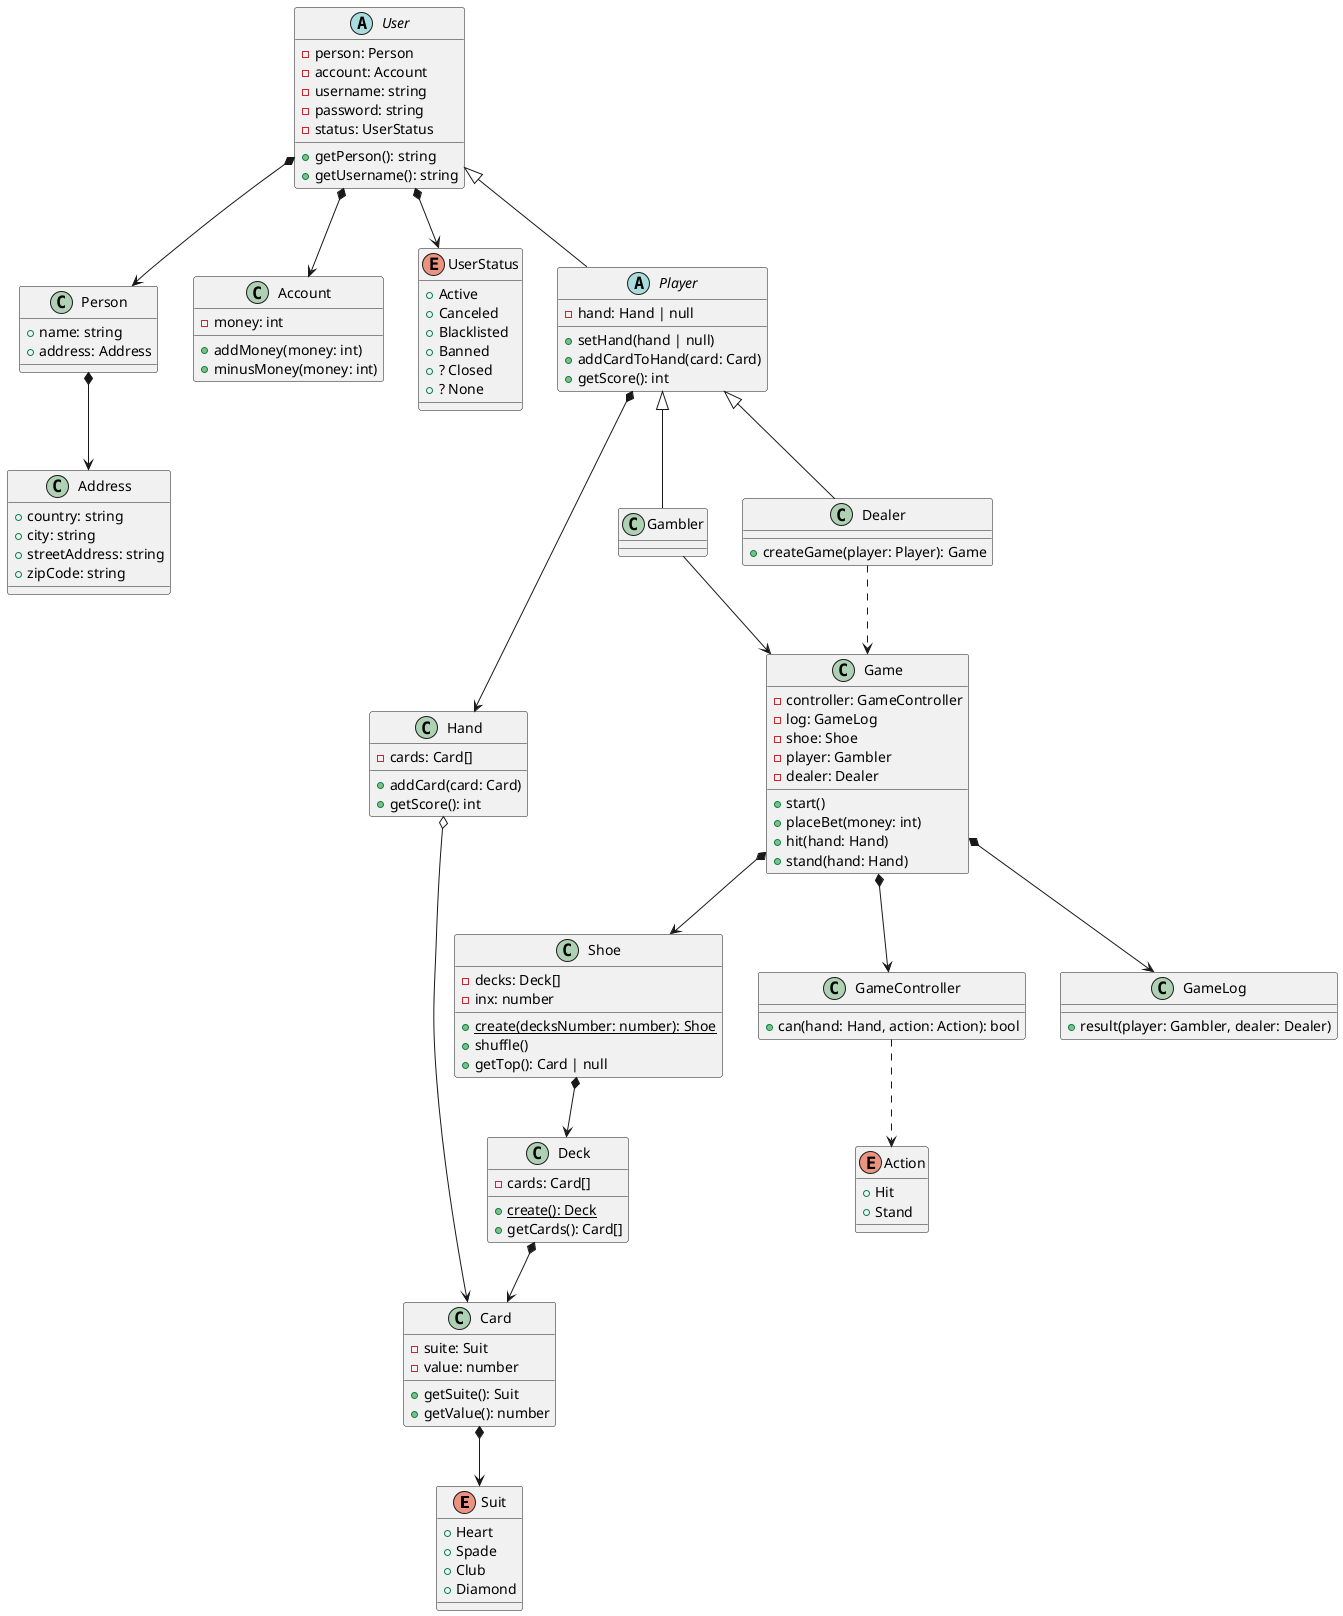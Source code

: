 @startuml

enum Suit {
    + Heart
    + Spade
    + Club
    + Diamond
}

class Card {
    - suite: Suit
    - value: number
    + getSuite(): Suit
    + getValue(): number
}
Card *--> Suit

class Deck {
    - cards: Card[]
    + {static} create(): Deck
    + getCards(): Card[]
}
Deck *--> Card

class Shoe {
    - decks: Deck[]
    - inx: number
    + {static} create(decksNumber: number): Shoe
    + shuffle()
    + getTop(): Card | null
}
Shoe *--> Deck

class Hand {
    - cards: Card[]
    + addCard(card: Card)
    + getScore(): int
}
Hand o--> Card

class Address {
    + country: string
    + city: string
    + streetAddress: string
    + zipCode: string
}

class Person {
    + name: string
    + address: Address
}
Person *--> Address

class Account {
    - money: int
    + addMoney(money: int)
    + minusMoney(money: int)
}

enum UserStatus {
    + Active
    + Canceled
    + Blacklisted
    + Banned
    + ? Closed
    + ? None
}


abstract class User {
    - person: Person
    - account: Account
    - username: string
    - password: string
    - status: UserStatus
    + getPerson(): string
    + getUsername(): string
}
User *--> UserStatus
User *--> Person
User *--> Account

abstract class Player extends User {
    - hand: Hand | null
    + setHand(hand | null)
    + addCardToHand(card: Card)
    + getScore(): int
}
Player *--> Hand

class Gambler extends Player {
}

class Dealer extends Player {
    + createGame(player: Player): Game
}
Dealer ..> Game

enum Action {
    + Hit
    + Stand
}

class GameController {
    + can(hand: Hand, action: Action): bool
}
GameController ..> Action

class GameLog {
    + result(player: Gambler, dealer: Dealer)
}
Gambler --> Game

class Game {
    - controller: GameController
    - log: GameLog
    - shoe: Shoe
    - player: Gambler
    - dealer: Dealer
    + start()
    + placeBet(money: int)
    + hit(hand: Hand)
    + stand(hand: Hand)
}
Game *--> GameController
Game *--> GameLog
Game *--> Shoe

@enduml
